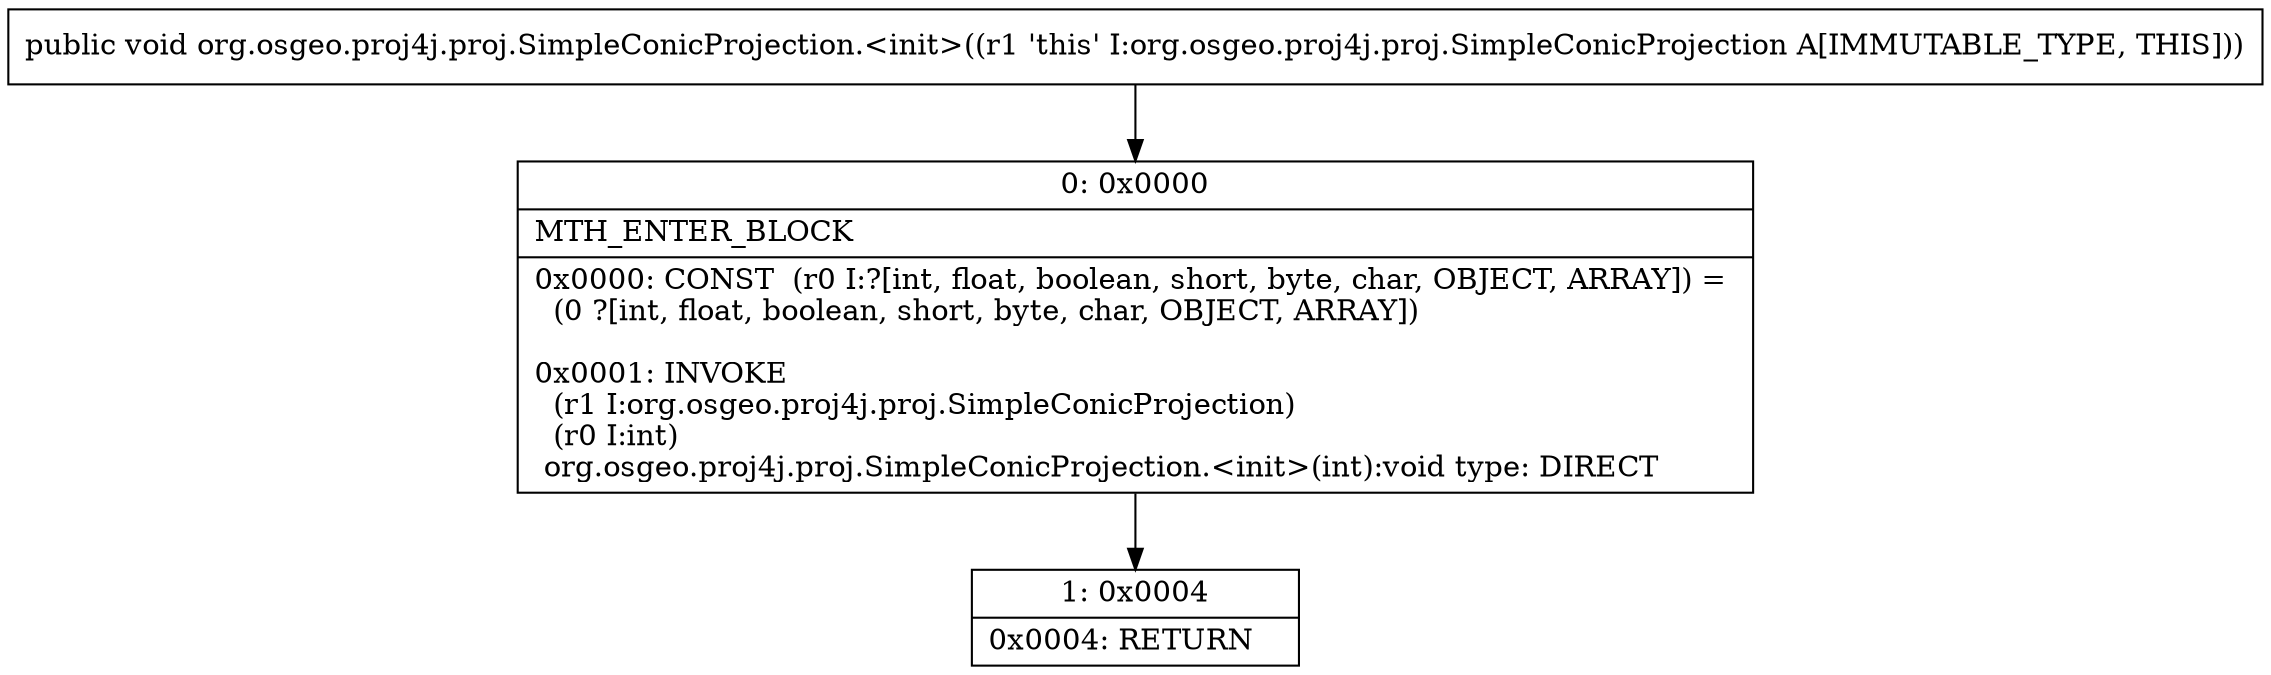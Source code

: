digraph "CFG fororg.osgeo.proj4j.proj.SimpleConicProjection.\<init\>()V" {
Node_0 [shape=record,label="{0\:\ 0x0000|MTH_ENTER_BLOCK\l|0x0000: CONST  (r0 I:?[int, float, boolean, short, byte, char, OBJECT, ARRAY]) = \l  (0 ?[int, float, boolean, short, byte, char, OBJECT, ARRAY])\l \l0x0001: INVOKE  \l  (r1 I:org.osgeo.proj4j.proj.SimpleConicProjection)\l  (r0 I:int)\l org.osgeo.proj4j.proj.SimpleConicProjection.\<init\>(int):void type: DIRECT \l}"];
Node_1 [shape=record,label="{1\:\ 0x0004|0x0004: RETURN   \l}"];
MethodNode[shape=record,label="{public void org.osgeo.proj4j.proj.SimpleConicProjection.\<init\>((r1 'this' I:org.osgeo.proj4j.proj.SimpleConicProjection A[IMMUTABLE_TYPE, THIS])) }"];
MethodNode -> Node_0;
Node_0 -> Node_1;
}

